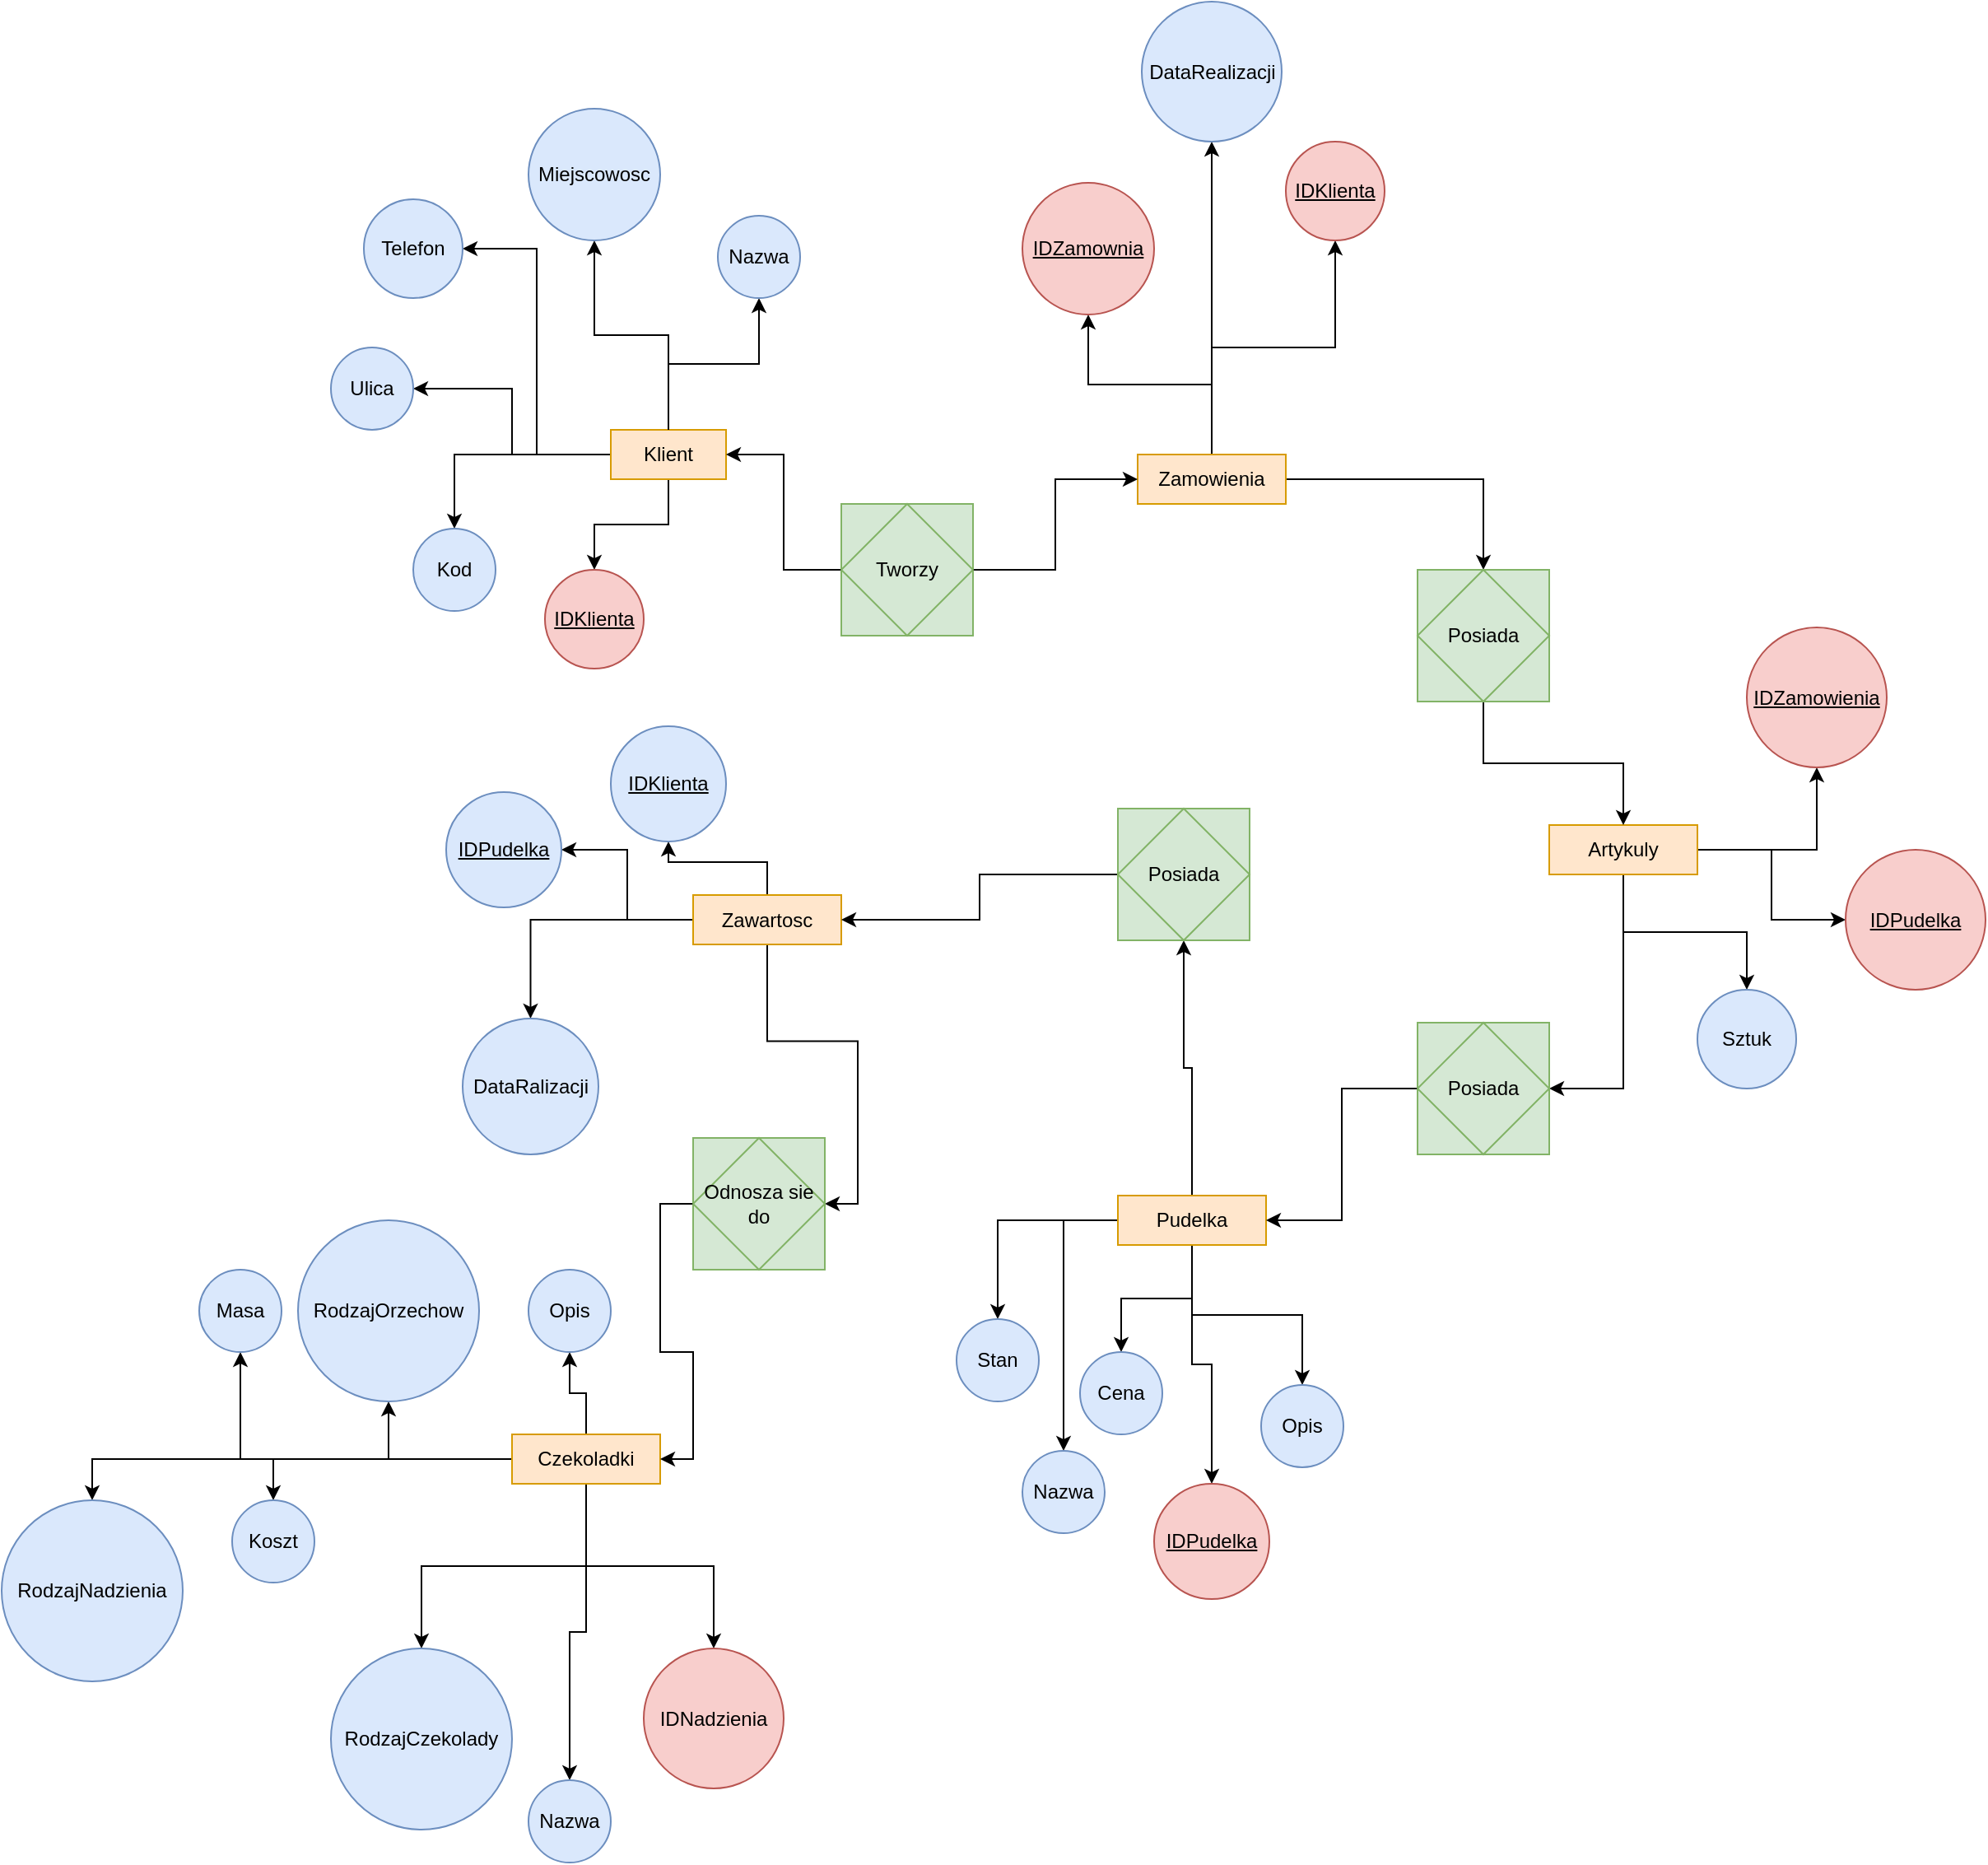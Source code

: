 <mxfile version="22.0.4" type="device">
  <diagram name="Page-1" id="Cu0N39KmQ-wRoURFbfN_">
    <mxGraphModel dx="3093" dy="1991" grid="1" gridSize="10" guides="1" tooltips="1" connect="1" arrows="1" fold="1" page="1" pageScale="1" pageWidth="827" pageHeight="1169" math="0" shadow="0">
      <root>
        <mxCell id="0" />
        <mxCell id="1" parent="0" />
        <mxCell id="KM9MwKzlFiGGRbuaxU7h-9" value="" style="edgeStyle=orthogonalEdgeStyle;rounded=0;orthogonalLoop=1;jettySize=auto;html=1;entryX=0.5;entryY=1;entryDx=0;entryDy=0;" parent="1" source="dBQZkuX5FvPiXk4gj8YH-4" target="NCwgtCWluAgkvSBHD4w2-7" edge="1">
          <mxGeometry relative="1" as="geometry">
            <mxPoint x="145" y="-30" as="targetPoint" />
          </mxGeometry>
        </mxCell>
        <mxCell id="KM9MwKzlFiGGRbuaxU7h-14" style="edgeStyle=orthogonalEdgeStyle;rounded=0;orthogonalLoop=1;jettySize=auto;html=1;" parent="1" source="dBQZkuX5FvPiXk4gj8YH-4" target="NCwgtCWluAgkvSBHD4w2-8" edge="1">
          <mxGeometry relative="1" as="geometry" />
        </mxCell>
        <mxCell id="KM9MwKzlFiGGRbuaxU7h-15" style="edgeStyle=orthogonalEdgeStyle;rounded=0;orthogonalLoop=1;jettySize=auto;html=1;" parent="1" source="dBQZkuX5FvPiXk4gj8YH-4" target="NCwgtCWluAgkvSBHD4w2-11" edge="1">
          <mxGeometry relative="1" as="geometry" />
        </mxCell>
        <mxCell id="KM9MwKzlFiGGRbuaxU7h-16" style="edgeStyle=orthogonalEdgeStyle;rounded=0;orthogonalLoop=1;jettySize=auto;html=1;" parent="1" source="dBQZkuX5FvPiXk4gj8YH-4" target="NCwgtCWluAgkvSBHD4w2-24" edge="1">
          <mxGeometry relative="1" as="geometry" />
        </mxCell>
        <mxCell id="KM9MwKzlFiGGRbuaxU7h-18" style="edgeStyle=orthogonalEdgeStyle;rounded=0;orthogonalLoop=1;jettySize=auto;html=1;entryX=1;entryY=0.5;entryDx=0;entryDy=0;" parent="1" source="dBQZkuX5FvPiXk4gj8YH-4" target="NCwgtCWluAgkvSBHD4w2-10" edge="1">
          <mxGeometry relative="1" as="geometry" />
        </mxCell>
        <mxCell id="dBQZkuX5FvPiXk4gj8YH-4" value="Klient" style="rounded=0;whiteSpace=wrap;html=1;fillColor=#ffe6cc;strokeColor=#d79b00;" parent="1" vertex="1">
          <mxGeometry x="110" y="90" width="70" height="30" as="geometry" />
        </mxCell>
        <mxCell id="NCwgtCWluAgkvSBHD4w2-55" style="edgeStyle=orthogonalEdgeStyle;rounded=0;orthogonalLoop=1;jettySize=auto;html=1;entryX=0.5;entryY=0;entryDx=0;entryDy=0;" parent="1" source="NCwgtCWluAgkvSBHD4w2-2" target="NCwgtCWluAgkvSBHD4w2-34" edge="1">
          <mxGeometry relative="1" as="geometry" />
        </mxCell>
        <mxCell id="KM9MwKzlFiGGRbuaxU7h-1" value="" style="edgeStyle=orthogonalEdgeStyle;rounded=0;orthogonalLoop=1;jettySize=auto;html=1;" parent="1" source="NCwgtCWluAgkvSBHD4w2-2" target="NCwgtCWluAgkvSBHD4w2-27" edge="1">
          <mxGeometry relative="1" as="geometry" />
        </mxCell>
        <mxCell id="KM9MwKzlFiGGRbuaxU7h-2" value="" style="edgeStyle=orthogonalEdgeStyle;rounded=0;orthogonalLoop=1;jettySize=auto;html=1;" parent="1" source="NCwgtCWluAgkvSBHD4w2-2" target="NCwgtCWluAgkvSBHD4w2-28" edge="1">
          <mxGeometry relative="1" as="geometry" />
        </mxCell>
        <mxCell id="KM9MwKzlFiGGRbuaxU7h-3" value="" style="edgeStyle=orthogonalEdgeStyle;rounded=0;orthogonalLoop=1;jettySize=auto;html=1;" parent="1" source="NCwgtCWluAgkvSBHD4w2-2" target="NCwgtCWluAgkvSBHD4w2-29" edge="1">
          <mxGeometry relative="1" as="geometry" />
        </mxCell>
        <mxCell id="NCwgtCWluAgkvSBHD4w2-2" value="Zamowienia" style="rounded=0;whiteSpace=wrap;html=1;fillColor=#ffe6cc;strokeColor=#d79b00;" parent="1" vertex="1">
          <mxGeometry x="430" y="105" width="90" height="30" as="geometry" />
        </mxCell>
        <mxCell id="NCwgtCWluAgkvSBHD4w2-57" style="edgeStyle=orthogonalEdgeStyle;rounded=0;orthogonalLoop=1;jettySize=auto;html=1;entryX=1;entryY=0.5;entryDx=0;entryDy=0;" parent="1" source="NCwgtCWluAgkvSBHD4w2-3" target="NCwgtCWluAgkvSBHD4w2-42" edge="1">
          <mxGeometry relative="1" as="geometry" />
        </mxCell>
        <mxCell id="NCwgtCWluAgkvSBHD4w2-68" style="edgeStyle=orthogonalEdgeStyle;rounded=0;orthogonalLoop=1;jettySize=auto;html=1;entryX=0.5;entryY=1;entryDx=0;entryDy=0;" parent="1" source="NCwgtCWluAgkvSBHD4w2-3" target="NCwgtCWluAgkvSBHD4w2-64" edge="1">
          <mxGeometry relative="1" as="geometry" />
        </mxCell>
        <mxCell id="NCwgtCWluAgkvSBHD4w2-69" style="edgeStyle=orthogonalEdgeStyle;rounded=0;orthogonalLoop=1;jettySize=auto;html=1;" parent="1" source="NCwgtCWluAgkvSBHD4w2-3" target="NCwgtCWluAgkvSBHD4w2-65" edge="1">
          <mxGeometry relative="1" as="geometry" />
        </mxCell>
        <mxCell id="NCwgtCWluAgkvSBHD4w2-70" style="edgeStyle=orthogonalEdgeStyle;rounded=0;orthogonalLoop=1;jettySize=auto;html=1;entryX=0.5;entryY=0;entryDx=0;entryDy=0;" parent="1" source="NCwgtCWluAgkvSBHD4w2-3" target="NCwgtCWluAgkvSBHD4w2-66" edge="1">
          <mxGeometry relative="1" as="geometry" />
        </mxCell>
        <mxCell id="NCwgtCWluAgkvSBHD4w2-3" value="Artykuly" style="rounded=0;whiteSpace=wrap;html=1;fillColor=#ffe6cc;strokeColor=#d79b00;" parent="1" vertex="1">
          <mxGeometry x="680" y="330" width="90" height="30" as="geometry" />
        </mxCell>
        <mxCell id="NCwgtCWluAgkvSBHD4w2-59" style="edgeStyle=orthogonalEdgeStyle;rounded=0;orthogonalLoop=1;jettySize=auto;html=1;entryX=0.5;entryY=1;entryDx=0;entryDy=0;" parent="1" source="NCwgtCWluAgkvSBHD4w2-4" target="NCwgtCWluAgkvSBHD4w2-47" edge="1">
          <mxGeometry relative="1" as="geometry" />
        </mxCell>
        <mxCell id="NCwgtCWluAgkvSBHD4w2-72" style="edgeStyle=orthogonalEdgeStyle;rounded=0;orthogonalLoop=1;jettySize=auto;html=1;entryX=0.5;entryY=0;entryDx=0;entryDy=0;" parent="1" source="NCwgtCWluAgkvSBHD4w2-4" target="NCwgtCWluAgkvSBHD4w2-71" edge="1">
          <mxGeometry relative="1" as="geometry" />
        </mxCell>
        <mxCell id="NCwgtCWluAgkvSBHD4w2-78" style="edgeStyle=orthogonalEdgeStyle;rounded=0;orthogonalLoop=1;jettySize=auto;html=1;" parent="1" source="NCwgtCWluAgkvSBHD4w2-4" target="NCwgtCWluAgkvSBHD4w2-73" edge="1">
          <mxGeometry relative="1" as="geometry" />
        </mxCell>
        <mxCell id="NCwgtCWluAgkvSBHD4w2-79" value="" style="edgeStyle=orthogonalEdgeStyle;rounded=0;orthogonalLoop=1;jettySize=auto;html=1;" parent="1" source="NCwgtCWluAgkvSBHD4w2-4" target="NCwgtCWluAgkvSBHD4w2-75" edge="1">
          <mxGeometry relative="1" as="geometry" />
        </mxCell>
        <mxCell id="NCwgtCWluAgkvSBHD4w2-80" value="" style="edgeStyle=orthogonalEdgeStyle;rounded=0;orthogonalLoop=1;jettySize=auto;html=1;" parent="1" source="NCwgtCWluAgkvSBHD4w2-4" target="NCwgtCWluAgkvSBHD4w2-74" edge="1">
          <mxGeometry relative="1" as="geometry" />
        </mxCell>
        <mxCell id="NCwgtCWluAgkvSBHD4w2-81" value="" style="edgeStyle=orthogonalEdgeStyle;rounded=0;orthogonalLoop=1;jettySize=auto;html=1;" parent="1" source="NCwgtCWluAgkvSBHD4w2-4" target="NCwgtCWluAgkvSBHD4w2-76" edge="1">
          <mxGeometry relative="1" as="geometry" />
        </mxCell>
        <mxCell id="NCwgtCWluAgkvSBHD4w2-4" value="Pudelka" style="rounded=0;whiteSpace=wrap;html=1;fillColor=#ffe6cc;strokeColor=#d79b00;" parent="1" vertex="1">
          <mxGeometry x="418" y="555" width="90" height="30" as="geometry" />
        </mxCell>
        <mxCell id="NCwgtCWluAgkvSBHD4w2-62" style="edgeStyle=orthogonalEdgeStyle;rounded=0;orthogonalLoop=1;jettySize=auto;html=1;entryX=1;entryY=0.5;entryDx=0;entryDy=0;" parent="1" source="NCwgtCWluAgkvSBHD4w2-5" target="NCwgtCWluAgkvSBHD4w2-45" edge="1">
          <mxGeometry relative="1" as="geometry" />
        </mxCell>
        <mxCell id="NCwgtCWluAgkvSBHD4w2-83" value="" style="edgeStyle=orthogonalEdgeStyle;rounded=0;orthogonalLoop=1;jettySize=auto;html=1;" parent="1" source="NCwgtCWluAgkvSBHD4w2-5" target="NCwgtCWluAgkvSBHD4w2-82" edge="1">
          <mxGeometry relative="1" as="geometry" />
        </mxCell>
        <mxCell id="NCwgtCWluAgkvSBHD4w2-85" value="" style="edgeStyle=orthogonalEdgeStyle;rounded=0;orthogonalLoop=1;jettySize=auto;html=1;" parent="1" source="NCwgtCWluAgkvSBHD4w2-5" target="NCwgtCWluAgkvSBHD4w2-84" edge="1">
          <mxGeometry relative="1" as="geometry" />
        </mxCell>
        <mxCell id="NCwgtCWluAgkvSBHD4w2-88" value="" style="edgeStyle=orthogonalEdgeStyle;rounded=0;orthogonalLoop=1;jettySize=auto;html=1;" parent="1" source="NCwgtCWluAgkvSBHD4w2-5" target="NCwgtCWluAgkvSBHD4w2-87" edge="1">
          <mxGeometry relative="1" as="geometry" />
        </mxCell>
        <mxCell id="NCwgtCWluAgkvSBHD4w2-5" value="Zawartosc" style="rounded=0;whiteSpace=wrap;html=1;fillColor=#ffe6cc;strokeColor=#d79b00;" parent="1" vertex="1">
          <mxGeometry x="160" y="372.5" width="90" height="30" as="geometry" />
        </mxCell>
        <mxCell id="iAlGHAtXpQ0TuP4XQjKk-2" style="edgeStyle=orthogonalEdgeStyle;rounded=0;orthogonalLoop=1;jettySize=auto;html=1;" edge="1" parent="1" source="NCwgtCWluAgkvSBHD4w2-6" target="iAlGHAtXpQ0TuP4XQjKk-1">
          <mxGeometry relative="1" as="geometry" />
        </mxCell>
        <mxCell id="iAlGHAtXpQ0TuP4XQjKk-6" style="edgeStyle=orthogonalEdgeStyle;rounded=0;orthogonalLoop=1;jettySize=auto;html=1;entryX=0.5;entryY=1;entryDx=0;entryDy=0;" edge="1" parent="1" source="NCwgtCWluAgkvSBHD4w2-6" target="iAlGHAtXpQ0TuP4XQjKk-3">
          <mxGeometry relative="1" as="geometry" />
        </mxCell>
        <mxCell id="iAlGHAtXpQ0TuP4XQjKk-8" style="edgeStyle=orthogonalEdgeStyle;rounded=0;orthogonalLoop=1;jettySize=auto;html=1;" edge="1" parent="1" source="NCwgtCWluAgkvSBHD4w2-6" target="iAlGHAtXpQ0TuP4XQjKk-5">
          <mxGeometry relative="1" as="geometry" />
        </mxCell>
        <mxCell id="iAlGHAtXpQ0TuP4XQjKk-13" style="edgeStyle=orthogonalEdgeStyle;rounded=0;orthogonalLoop=1;jettySize=auto;html=1;" edge="1" parent="1" source="NCwgtCWluAgkvSBHD4w2-6" target="iAlGHAtXpQ0TuP4XQjKk-9">
          <mxGeometry relative="1" as="geometry" />
        </mxCell>
        <mxCell id="iAlGHAtXpQ0TuP4XQjKk-14" style="edgeStyle=orthogonalEdgeStyle;rounded=0;orthogonalLoop=1;jettySize=auto;html=1;" edge="1" parent="1" source="NCwgtCWluAgkvSBHD4w2-6" target="iAlGHAtXpQ0TuP4XQjKk-10">
          <mxGeometry relative="1" as="geometry" />
        </mxCell>
        <mxCell id="iAlGHAtXpQ0TuP4XQjKk-16" style="edgeStyle=orthogonalEdgeStyle;rounded=0;orthogonalLoop=1;jettySize=auto;html=1;" edge="1" parent="1" source="NCwgtCWluAgkvSBHD4w2-6" target="iAlGHAtXpQ0TuP4XQjKk-12">
          <mxGeometry relative="1" as="geometry" />
        </mxCell>
        <mxCell id="iAlGHAtXpQ0TuP4XQjKk-19" style="edgeStyle=orthogonalEdgeStyle;rounded=0;orthogonalLoop=1;jettySize=auto;html=1;" edge="1" parent="1" source="NCwgtCWluAgkvSBHD4w2-6" target="iAlGHAtXpQ0TuP4XQjKk-4">
          <mxGeometry relative="1" as="geometry" />
        </mxCell>
        <mxCell id="iAlGHAtXpQ0TuP4XQjKk-20" style="edgeStyle=orthogonalEdgeStyle;rounded=0;orthogonalLoop=1;jettySize=auto;html=1;entryX=0.5;entryY=0;entryDx=0;entryDy=0;" edge="1" parent="1" source="NCwgtCWluAgkvSBHD4w2-6" target="iAlGHAtXpQ0TuP4XQjKk-11">
          <mxGeometry relative="1" as="geometry" />
        </mxCell>
        <mxCell id="NCwgtCWluAgkvSBHD4w2-6" value="Czekoladki" style="rounded=0;whiteSpace=wrap;html=1;fillColor=#ffe6cc;strokeColor=#d79b00;" parent="1" vertex="1">
          <mxGeometry x="50" y="700" width="90" height="30" as="geometry" />
        </mxCell>
        <mxCell id="NCwgtCWluAgkvSBHD4w2-7" value="Nazwa" style="ellipse;whiteSpace=wrap;html=1;aspect=fixed;fillColor=#dae8fc;strokeColor=#6c8ebf;" parent="1" vertex="1">
          <mxGeometry x="175" y="-40" width="50" height="50" as="geometry" />
        </mxCell>
        <mxCell id="NCwgtCWluAgkvSBHD4w2-8" value="Ulica" style="ellipse;whiteSpace=wrap;html=1;aspect=fixed;fillColor=#dae8fc;strokeColor=#6c8ebf;" parent="1" vertex="1">
          <mxGeometry x="-60" y="40" width="50" height="50" as="geometry" />
        </mxCell>
        <mxCell id="NCwgtCWluAgkvSBHD4w2-10" value="Telefon" style="ellipse;whiteSpace=wrap;html=1;aspect=fixed;fillColor=#dae8fc;strokeColor=#6c8ebf;" parent="1" vertex="1">
          <mxGeometry x="-40" y="-50" width="60" height="60" as="geometry" />
        </mxCell>
        <mxCell id="NCwgtCWluAgkvSBHD4w2-11" value="Kod" style="ellipse;whiteSpace=wrap;html=1;aspect=fixed;fillColor=#dae8fc;strokeColor=#6c8ebf;" parent="1" vertex="1">
          <mxGeometry x="-10" y="150" width="50" height="50" as="geometry" />
        </mxCell>
        <mxCell id="NCwgtCWluAgkvSBHD4w2-18" value="" style="whiteSpace=wrap;html=1;aspect=fixed;fillColor=#d5e8d4;strokeColor=#82b366;" parent="1" vertex="1">
          <mxGeometry x="250" y="135" width="80" height="80" as="geometry" />
        </mxCell>
        <mxCell id="KM9MwKzlFiGGRbuaxU7h-5" value="" style="edgeStyle=orthogonalEdgeStyle;rounded=0;orthogonalLoop=1;jettySize=auto;html=1;entryX=0;entryY=0.5;entryDx=0;entryDy=0;" parent="1" source="NCwgtCWluAgkvSBHD4w2-19" target="NCwgtCWluAgkvSBHD4w2-2" edge="1">
          <mxGeometry relative="1" as="geometry">
            <mxPoint x="418" y="205" as="targetPoint" />
          </mxGeometry>
        </mxCell>
        <mxCell id="KM9MwKzlFiGGRbuaxU7h-7" value="" style="edgeStyle=orthogonalEdgeStyle;rounded=0;orthogonalLoop=1;jettySize=auto;html=1;entryX=1;entryY=0.5;entryDx=0;entryDy=0;" parent="1" source="NCwgtCWluAgkvSBHD4w2-19" target="dBQZkuX5FvPiXk4gj8YH-4" edge="1">
          <mxGeometry relative="1" as="geometry" />
        </mxCell>
        <mxCell id="NCwgtCWluAgkvSBHD4w2-19" value="Tworzy" style="rhombus;whiteSpace=wrap;html=1;fillColor=#d5e8d4;strokeColor=#82b366;" parent="1" vertex="1">
          <mxGeometry x="250" y="135" width="80" height="80" as="geometry" />
        </mxCell>
        <mxCell id="NCwgtCWluAgkvSBHD4w2-24" value="IDKlienta" style="ellipse;whiteSpace=wrap;html=1;aspect=fixed;fillColor=#f8cecc;strokeColor=#b85450;fontStyle=4" parent="1" vertex="1">
          <mxGeometry x="70" y="175" width="60" height="60" as="geometry" />
        </mxCell>
        <mxCell id="NCwgtCWluAgkvSBHD4w2-27" value="&lt;u&gt;IDZamownia&lt;/u&gt;" style="ellipse;whiteSpace=wrap;html=1;aspect=fixed;fillColor=#f8cecc;strokeColor=#b85450;" parent="1" vertex="1">
          <mxGeometry x="360" y="-60" width="80" height="80" as="geometry" />
        </mxCell>
        <mxCell id="NCwgtCWluAgkvSBHD4w2-28" value="IDKlienta" style="ellipse;whiteSpace=wrap;html=1;aspect=fixed;fillColor=#f8cecc;strokeColor=#b85450;fontStyle=4" parent="1" vertex="1">
          <mxGeometry x="520" y="-85" width="60" height="60" as="geometry" />
        </mxCell>
        <mxCell id="NCwgtCWluAgkvSBHD4w2-29" value="DataRealizacji" style="ellipse;whiteSpace=wrap;html=1;aspect=fixed;fillColor=#dae8fc;strokeColor=#6c8ebf;" parent="1" vertex="1">
          <mxGeometry x="432.5" y="-170" width="85" height="85" as="geometry" />
        </mxCell>
        <mxCell id="NCwgtCWluAgkvSBHD4w2-56" style="edgeStyle=orthogonalEdgeStyle;rounded=0;orthogonalLoop=1;jettySize=auto;html=1;entryX=0.5;entryY=0;entryDx=0;entryDy=0;" parent="1" source="NCwgtCWluAgkvSBHD4w2-35" target="NCwgtCWluAgkvSBHD4w2-3" edge="1">
          <mxGeometry relative="1" as="geometry" />
        </mxCell>
        <mxCell id="NCwgtCWluAgkvSBHD4w2-35" value="" style="whiteSpace=wrap;html=1;aspect=fixed;fillColor=#d5e8d4;strokeColor=#82b366;" parent="1" vertex="1">
          <mxGeometry x="600" y="175" width="80" height="80" as="geometry" />
        </mxCell>
        <mxCell id="NCwgtCWluAgkvSBHD4w2-34" value="Posiada" style="rhombus;whiteSpace=wrap;html=1;fillColor=#d5e8d4;strokeColor=#82b366;" parent="1" vertex="1">
          <mxGeometry x="600" y="175" width="80" height="80" as="geometry" />
        </mxCell>
        <mxCell id="NCwgtCWluAgkvSBHD4w2-42" value="" style="whiteSpace=wrap;html=1;aspect=fixed;fillColor=#d5e8d4;strokeColor=#82b366;" parent="1" vertex="1">
          <mxGeometry x="600" y="450" width="80" height="80" as="geometry" />
        </mxCell>
        <mxCell id="NCwgtCWluAgkvSBHD4w2-58" style="edgeStyle=orthogonalEdgeStyle;rounded=0;orthogonalLoop=1;jettySize=auto;html=1;entryX=1;entryY=0.5;entryDx=0;entryDy=0;" parent="1" source="NCwgtCWluAgkvSBHD4w2-43" target="NCwgtCWluAgkvSBHD4w2-4" edge="1">
          <mxGeometry relative="1" as="geometry" />
        </mxCell>
        <mxCell id="NCwgtCWluAgkvSBHD4w2-43" value="Posiada" style="rhombus;whiteSpace=wrap;html=1;fillColor=#d5e8d4;strokeColor=#82b366;" parent="1" vertex="1">
          <mxGeometry x="600" y="450" width="80" height="80" as="geometry" />
        </mxCell>
        <mxCell id="NCwgtCWluAgkvSBHD4w2-44" value="" style="whiteSpace=wrap;html=1;aspect=fixed;fillColor=#d5e8d4;strokeColor=#82b366;" parent="1" vertex="1">
          <mxGeometry x="160" y="520" width="80" height="80" as="geometry" />
        </mxCell>
        <mxCell id="iAlGHAtXpQ0TuP4XQjKk-18" style="edgeStyle=orthogonalEdgeStyle;rounded=0;orthogonalLoop=1;jettySize=auto;html=1;entryX=1;entryY=0.5;entryDx=0;entryDy=0;" edge="1" parent="1" source="NCwgtCWluAgkvSBHD4w2-45" target="NCwgtCWluAgkvSBHD4w2-6">
          <mxGeometry relative="1" as="geometry" />
        </mxCell>
        <mxCell id="NCwgtCWluAgkvSBHD4w2-45" value="Odnosza sie do" style="rhombus;whiteSpace=wrap;html=1;fillColor=#d5e8d4;strokeColor=#82b366;" parent="1" vertex="1">
          <mxGeometry x="160" y="520" width="80" height="80" as="geometry" />
        </mxCell>
        <mxCell id="NCwgtCWluAgkvSBHD4w2-61" style="edgeStyle=orthogonalEdgeStyle;rounded=0;orthogonalLoop=1;jettySize=auto;html=1;" parent="1" source="NCwgtCWluAgkvSBHD4w2-46" target="NCwgtCWluAgkvSBHD4w2-5" edge="1">
          <mxGeometry relative="1" as="geometry" />
        </mxCell>
        <mxCell id="NCwgtCWluAgkvSBHD4w2-46" value="" style="whiteSpace=wrap;html=1;aspect=fixed;fillColor=#d5e8d4;strokeColor=#82b366;" parent="1" vertex="1">
          <mxGeometry x="418" y="320" width="80" height="80" as="geometry" />
        </mxCell>
        <mxCell id="NCwgtCWluAgkvSBHD4w2-47" value="Posiada" style="rhombus;whiteSpace=wrap;html=1;fillColor=#d5e8d4;strokeColor=#82b366;" parent="1" vertex="1">
          <mxGeometry x="418" y="320" width="80" height="80" as="geometry" />
        </mxCell>
        <mxCell id="NCwgtCWluAgkvSBHD4w2-64" value="IDZamowienia" style="ellipse;whiteSpace=wrap;html=1;aspect=fixed;fillColor=#f8cecc;strokeColor=#b85450;fontStyle=4" parent="1" vertex="1">
          <mxGeometry x="800" y="210" width="85" height="85" as="geometry" />
        </mxCell>
        <mxCell id="NCwgtCWluAgkvSBHD4w2-65" value="IDPudelka" style="ellipse;whiteSpace=wrap;html=1;aspect=fixed;fillColor=#f8cecc;strokeColor=#b85450;fontStyle=4" parent="1" vertex="1">
          <mxGeometry x="860" y="345" width="85" height="85" as="geometry" />
        </mxCell>
        <mxCell id="NCwgtCWluAgkvSBHD4w2-66" value="Sztuk" style="ellipse;whiteSpace=wrap;html=1;aspect=fixed;fillColor=#dae8fc;strokeColor=#6c8ebf;fontStyle=0" parent="1" vertex="1">
          <mxGeometry x="770" y="430" width="60" height="60" as="geometry" />
        </mxCell>
        <mxCell id="NCwgtCWluAgkvSBHD4w2-71" value="IDPudelka" style="ellipse;whiteSpace=wrap;html=1;aspect=fixed;fillColor=#f8cecc;strokeColor=#b85450;fontStyle=4" parent="1" vertex="1">
          <mxGeometry x="440" y="730" width="70" height="70" as="geometry" />
        </mxCell>
        <mxCell id="NCwgtCWluAgkvSBHD4w2-73" value="Nazwa" style="ellipse;whiteSpace=wrap;html=1;aspect=fixed;fillColor=#dae8fc;strokeColor=#6c8ebf;fontStyle=0" parent="1" vertex="1">
          <mxGeometry x="360" y="710" width="50" height="50" as="geometry" />
        </mxCell>
        <mxCell id="NCwgtCWluAgkvSBHD4w2-74" value="Opis" style="ellipse;whiteSpace=wrap;html=1;aspect=fixed;fillColor=#dae8fc;strokeColor=#6c8ebf;fontStyle=0" parent="1" vertex="1">
          <mxGeometry x="505" y="670" width="50" height="50" as="geometry" />
        </mxCell>
        <mxCell id="NCwgtCWluAgkvSBHD4w2-75" value="Cena" style="ellipse;whiteSpace=wrap;html=1;aspect=fixed;fillColor=#dae8fc;strokeColor=#6c8ebf;fontStyle=0" parent="1" vertex="1">
          <mxGeometry x="395" y="650" width="50" height="50" as="geometry" />
        </mxCell>
        <mxCell id="NCwgtCWluAgkvSBHD4w2-76" value="Stan" style="ellipse;whiteSpace=wrap;html=1;aspect=fixed;fillColor=#dae8fc;strokeColor=#6c8ebf;fontStyle=0" parent="1" vertex="1">
          <mxGeometry x="320" y="630" width="50" height="50" as="geometry" />
        </mxCell>
        <mxCell id="NCwgtCWluAgkvSBHD4w2-82" value="IDPudelka" style="ellipse;whiteSpace=wrap;html=1;aspect=fixed;fillColor=#dae8fc;strokeColor=#6c8ebf;fontStyle=4" parent="1" vertex="1">
          <mxGeometry x="10" y="310" width="70" height="70" as="geometry" />
        </mxCell>
        <mxCell id="NCwgtCWluAgkvSBHD4w2-84" value="IDKlienta" style="ellipse;whiteSpace=wrap;html=1;aspect=fixed;fillColor=#dae8fc;strokeColor=#6c8ebf;fontStyle=4" parent="1" vertex="1">
          <mxGeometry x="110" y="270" width="70" height="70" as="geometry" />
        </mxCell>
        <mxCell id="NCwgtCWluAgkvSBHD4w2-87" value="DataRalizacji" style="ellipse;whiteSpace=wrap;html=1;aspect=fixed;fillColor=#dae8fc;strokeColor=#6c8ebf;" parent="1" vertex="1">
          <mxGeometry x="20" y="447.5" width="82.5" height="82.5" as="geometry" />
        </mxCell>
        <mxCell id="KM9MwKzlFiGGRbuaxU7h-12" value="" style="edgeStyle=orthogonalEdgeStyle;rounded=0;orthogonalLoop=1;jettySize=auto;html=1;" parent="1" source="dBQZkuX5FvPiXk4gj8YH-4" target="NCwgtCWluAgkvSBHD4w2-9" edge="1">
          <mxGeometry relative="1" as="geometry">
            <mxPoint x="145" y="100" as="sourcePoint" />
            <mxPoint x="200" y="-60" as="targetPoint" />
          </mxGeometry>
        </mxCell>
        <mxCell id="NCwgtCWluAgkvSBHD4w2-9" value="Miejscowosc" style="ellipse;whiteSpace=wrap;html=1;aspect=fixed;fillColor=#dae8fc;strokeColor=#6c8ebf;" parent="1" vertex="1">
          <mxGeometry x="60" y="-105" width="80" height="80" as="geometry" />
        </mxCell>
        <mxCell id="iAlGHAtXpQ0TuP4XQjKk-1" value="Nazwa" style="ellipse;whiteSpace=wrap;html=1;aspect=fixed;fillColor=#dae8fc;strokeColor=#6c8ebf;fontStyle=0" vertex="1" parent="1">
          <mxGeometry x="60" y="910" width="50" height="50" as="geometry" />
        </mxCell>
        <mxCell id="iAlGHAtXpQ0TuP4XQjKk-3" value="Opis" style="ellipse;whiteSpace=wrap;html=1;aspect=fixed;fillColor=#dae8fc;strokeColor=#6c8ebf;fontStyle=0" vertex="1" parent="1">
          <mxGeometry x="60" y="600" width="50" height="50" as="geometry" />
        </mxCell>
        <mxCell id="iAlGHAtXpQ0TuP4XQjKk-4" value="Koszt" style="ellipse;whiteSpace=wrap;html=1;aspect=fixed;fillColor=#dae8fc;strokeColor=#6c8ebf;fontStyle=0" vertex="1" parent="1">
          <mxGeometry x="-120" y="740" width="50" height="50" as="geometry" />
        </mxCell>
        <mxCell id="iAlGHAtXpQ0TuP4XQjKk-5" value="Masa" style="ellipse;whiteSpace=wrap;html=1;aspect=fixed;fillColor=#dae8fc;strokeColor=#6c8ebf;fontStyle=0" vertex="1" parent="1">
          <mxGeometry x="-140" y="600" width="50" height="50" as="geometry" />
        </mxCell>
        <mxCell id="iAlGHAtXpQ0TuP4XQjKk-9" value="RodzajCzekolady" style="ellipse;whiteSpace=wrap;html=1;aspect=fixed;fillColor=#dae8fc;strokeColor=#6c8ebf;fontStyle=0" vertex="1" parent="1">
          <mxGeometry x="-60" y="830" width="110" height="110" as="geometry" />
        </mxCell>
        <mxCell id="iAlGHAtXpQ0TuP4XQjKk-10" value="RodzajOrzechow" style="ellipse;whiteSpace=wrap;html=1;aspect=fixed;fillColor=#dae8fc;strokeColor=#6c8ebf;fontStyle=0" vertex="1" parent="1">
          <mxGeometry x="-80" y="570" width="110" height="110" as="geometry" />
        </mxCell>
        <mxCell id="iAlGHAtXpQ0TuP4XQjKk-11" value="RodzajNadzienia" style="ellipse;whiteSpace=wrap;html=1;aspect=fixed;fillColor=#dae8fc;strokeColor=#6c8ebf;fontStyle=0" vertex="1" parent="1">
          <mxGeometry x="-260" y="740" width="110" height="110" as="geometry" />
        </mxCell>
        <mxCell id="iAlGHAtXpQ0TuP4XQjKk-12" value="IDNadzienia" style="ellipse;whiteSpace=wrap;html=1;aspect=fixed;fillColor=#f8cecc;strokeColor=#b85450;fontStyle=0" vertex="1" parent="1">
          <mxGeometry x="130" y="830" width="85" height="85" as="geometry" />
        </mxCell>
      </root>
    </mxGraphModel>
  </diagram>
</mxfile>

